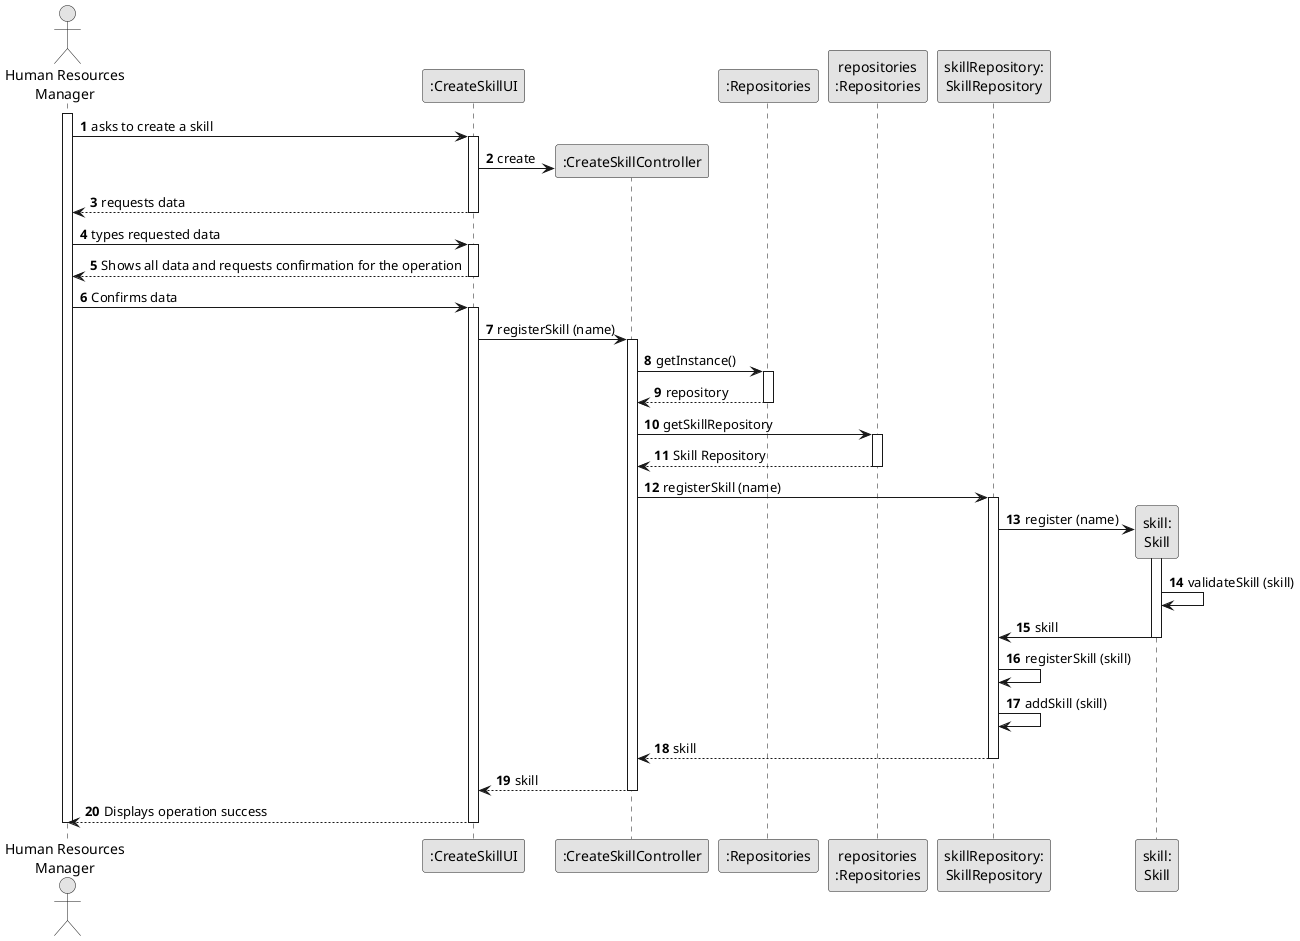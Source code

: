 @startuml
skinparam monochrome true
skinparam packageStyle rectangle
skinparam shadowing false

autonumber

'hide footbox
actor "Human Resources\nManager" as HRM
participant ":CreateSkillUI" as UI
participant ":CreateSkillController" as CTRL
participant ":Repositories" as REP
participant "repositories\n:Repositories" as REPS
participant "skillRepository:\nSkillRepository" as SkillREP
participant "skill:\nSkill" as SKILL

activate HRM

    HRM -> UI : asks to create a skill
    activate UI

        UI -> CTRL** : create

    UI --> HRM : requests data
    deactivate UI

    HRM -> UI : types requested data
    activate UI

    UI --> HRM:Shows all data and requests confirmation for the operation
    deactivate UI

    HRM -> UI :Confirms data
    activate UI

        UI -> CTRL : registerSkill (name)
        activate CTRL

            CTRL -> REP : getInstance()
            activate REP

            REP --> CTRL : repository
            deactivate REP

            CTRL -> REPS : getSkillRepository
            activate REPS

            REPS --> CTRL : Skill Repository
            deactivate REPS

            CTRL -> SkillREP : registerSkill (name)
            activate SkillREP

            SkillREP -> SKILL** : register (name)
            activate SKILL

                SKILL -> SKILL : validateSkill (skill)

                SKILL -> SkillREP : skill
                deactivate SKILL

                SkillREP -> SkillREP : registerSkill (skill)

                SkillREP -> SkillREP : addSkill (skill)

            SkillREP --> CTRL : skill
            deactivate SkillREP

        CTRL --> UI : skill
        deactivate CTRL

    UI --> HRM :Displays operation success
    deactivate UI

deactivate HRM


@enduml